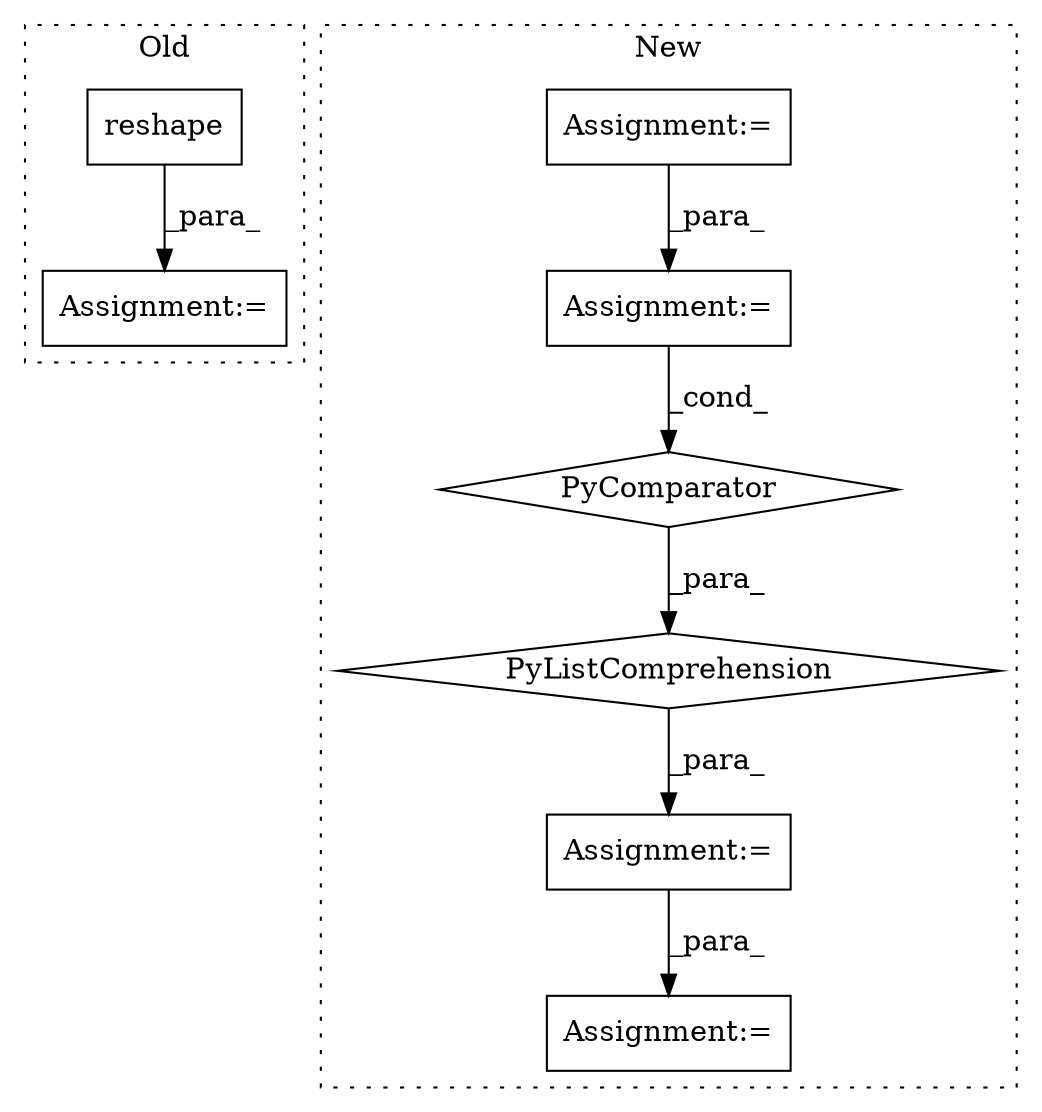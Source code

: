 digraph G {
subgraph cluster0 {
1 [label="reshape" a="32" s="7761,7802" l="8,1" shape="box"];
6 [label="Assignment:=" a="7" s="7732" l="1" shape="box"];
label = "Old";
style="dotted";
}
subgraph cluster1 {
2 [label="PyComparator" a="113" s="7794" l="22" shape="diamond"];
3 [label="Assignment:=" a="7" s="7794" l="22" shape="box"];
4 [label="PyListComprehension" a="109" s="7714" l="110" shape="diamond"];
5 [label="Assignment:=" a="7" s="7840" l="1" shape="box"];
7 [label="Assignment:=" a="7" s="8098" l="1" shape="box"];
8 [label="Assignment:=" a="7" s="7633" l="40" shape="box"];
label = "New";
style="dotted";
}
1 -> 6 [label="_para_"];
2 -> 4 [label="_para_"];
3 -> 2 [label="_cond_"];
4 -> 5 [label="_para_"];
5 -> 7 [label="_para_"];
8 -> 3 [label="_para_"];
}